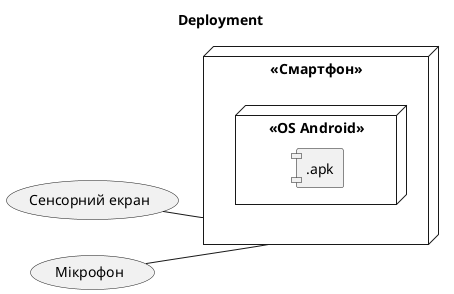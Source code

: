 @startuml

title Deployment
left to right direction
skinparam componentStyle uml1

node "<<Смартфон>>" as phone {
  node "<<OS Android>>" {
    component [.apk]
  }
}

interface (Сенсорний екран)

(Сенсорний екран) -- phone

interface (Мікрофон)

(Мікрофон) -- phone
@enduml
